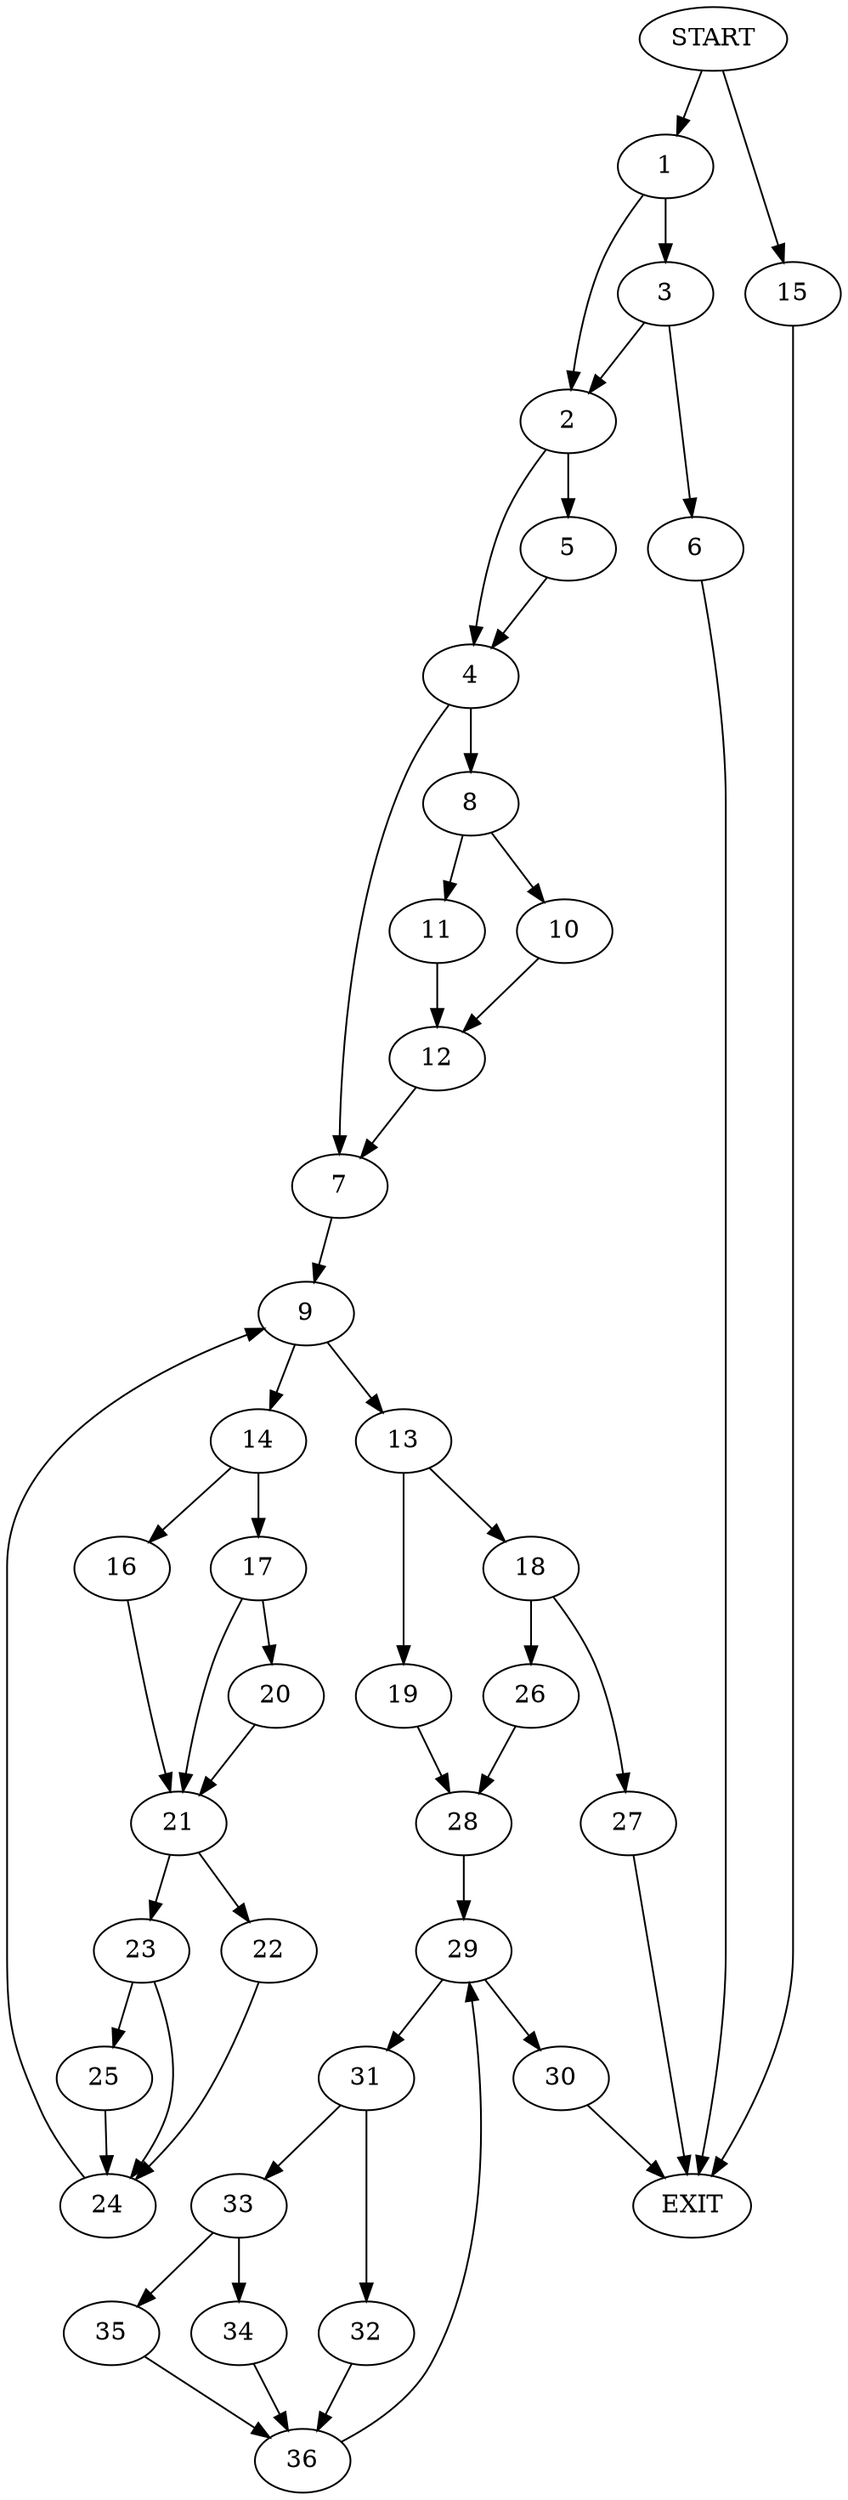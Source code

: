 digraph {
0 [label="START"]
37 [label="EXIT"]
0 -> 1
1 -> 2
1 -> 3
2 -> 4
2 -> 5
3 -> 2
3 -> 6
6 -> 37
5 -> 4
4 -> 7
4 -> 8
7 -> 9
8 -> 10
8 -> 11
10 -> 12
11 -> 12
12 -> 7
9 -> 13
9 -> 14
0 -> 15
15 -> 37
14 -> 16
14 -> 17
13 -> 18
13 -> 19
17 -> 20
17 -> 21
16 -> 21
21 -> 22
21 -> 23
20 -> 21
23 -> 24
23 -> 25
22 -> 24
24 -> 9
25 -> 24
18 -> 26
18 -> 27
19 -> 28
26 -> 28
27 -> 37
28 -> 29
29 -> 30
29 -> 31
30 -> 37
31 -> 32
31 -> 33
33 -> 34
33 -> 35
32 -> 36
36 -> 29
35 -> 36
34 -> 36
}
